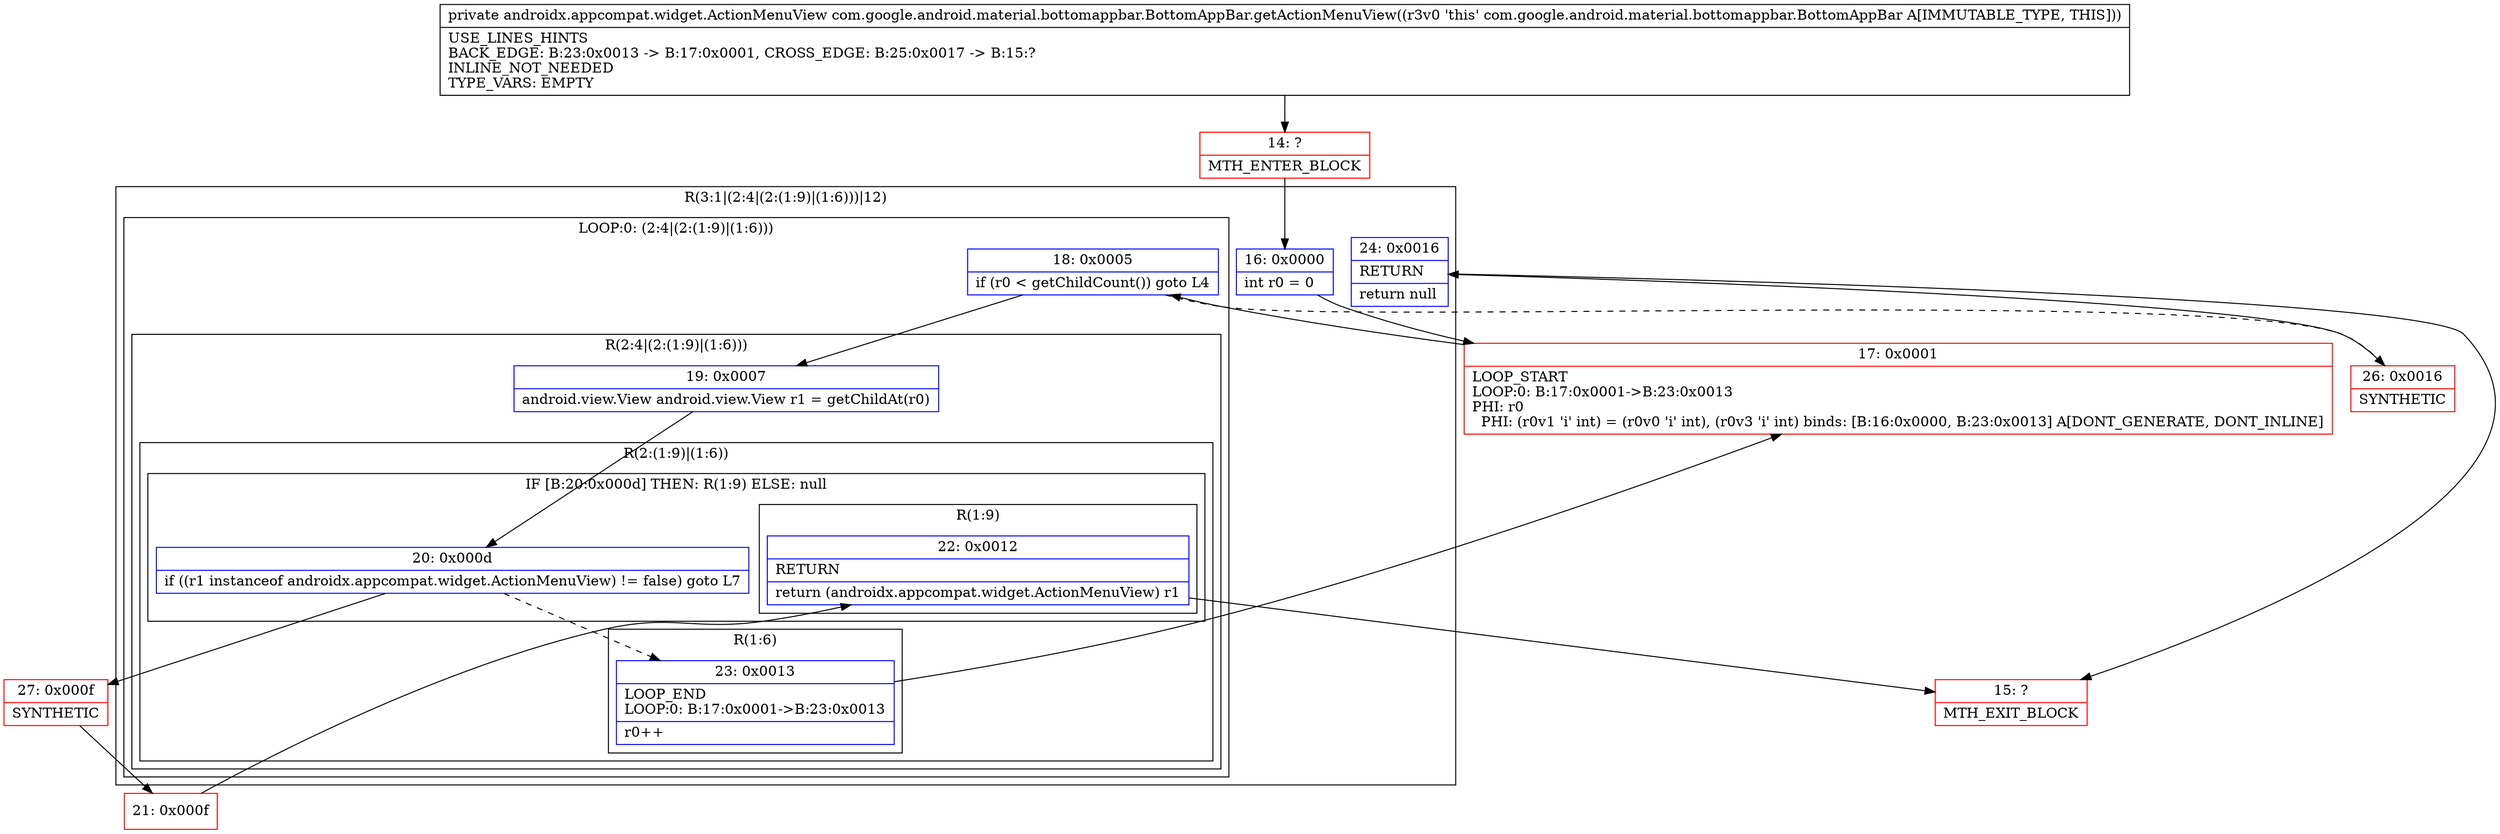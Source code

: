 digraph "CFG forcom.google.android.material.bottomappbar.BottomAppBar.getActionMenuView()Landroidx\/appcompat\/widget\/ActionMenuView;" {
subgraph cluster_Region_877425209 {
label = "R(3:1|(2:4|(2:(1:9)|(1:6)))|12)";
node [shape=record,color=blue];
Node_16 [shape=record,label="{16\:\ 0x0000|int r0 = 0\l}"];
subgraph cluster_LoopRegion_248514789 {
label = "LOOP:0: (2:4|(2:(1:9)|(1:6)))";
node [shape=record,color=blue];
Node_18 [shape=record,label="{18\:\ 0x0005|if (r0 \< getChildCount()) goto L4\l}"];
subgraph cluster_Region_215909211 {
label = "R(2:4|(2:(1:9)|(1:6)))";
node [shape=record,color=blue];
Node_19 [shape=record,label="{19\:\ 0x0007|android.view.View android.view.View r1 = getChildAt(r0)\l}"];
subgraph cluster_Region_352698416 {
label = "R(2:(1:9)|(1:6))";
node [shape=record,color=blue];
subgraph cluster_IfRegion_1532290371 {
label = "IF [B:20:0x000d] THEN: R(1:9) ELSE: null";
node [shape=record,color=blue];
Node_20 [shape=record,label="{20\:\ 0x000d|if ((r1 instanceof androidx.appcompat.widget.ActionMenuView) != false) goto L7\l}"];
subgraph cluster_Region_1431132652 {
label = "R(1:9)";
node [shape=record,color=blue];
Node_22 [shape=record,label="{22\:\ 0x0012|RETURN\l|return (androidx.appcompat.widget.ActionMenuView) r1\l}"];
}
}
subgraph cluster_Region_264306542 {
label = "R(1:6)";
node [shape=record,color=blue];
Node_23 [shape=record,label="{23\:\ 0x0013|LOOP_END\lLOOP:0: B:17:0x0001\-\>B:23:0x0013\l|r0++\l}"];
}
}
}
}
Node_24 [shape=record,label="{24\:\ 0x0016|RETURN\l|return null\l}"];
}
Node_14 [shape=record,color=red,label="{14\:\ ?|MTH_ENTER_BLOCK\l}"];
Node_17 [shape=record,color=red,label="{17\:\ 0x0001|LOOP_START\lLOOP:0: B:17:0x0001\-\>B:23:0x0013\lPHI: r0 \l  PHI: (r0v1 'i' int) = (r0v0 'i' int), (r0v3 'i' int) binds: [B:16:0x0000, B:23:0x0013] A[DONT_GENERATE, DONT_INLINE]\l}"];
Node_27 [shape=record,color=red,label="{27\:\ 0x000f|SYNTHETIC\l}"];
Node_21 [shape=record,color=red,label="{21\:\ 0x000f}"];
Node_15 [shape=record,color=red,label="{15\:\ ?|MTH_EXIT_BLOCK\l}"];
Node_26 [shape=record,color=red,label="{26\:\ 0x0016|SYNTHETIC\l}"];
MethodNode[shape=record,label="{private androidx.appcompat.widget.ActionMenuView com.google.android.material.bottomappbar.BottomAppBar.getActionMenuView((r3v0 'this' com.google.android.material.bottomappbar.BottomAppBar A[IMMUTABLE_TYPE, THIS]))  | USE_LINES_HINTS\lBACK_EDGE: B:23:0x0013 \-\> B:17:0x0001, CROSS_EDGE: B:25:0x0017 \-\> B:15:?\lINLINE_NOT_NEEDED\lTYPE_VARS: EMPTY\l}"];
MethodNode -> Node_14;Node_16 -> Node_17;
Node_18 -> Node_19;
Node_18 -> Node_26[style=dashed];
Node_19 -> Node_20;
Node_20 -> Node_23[style=dashed];
Node_20 -> Node_27;
Node_22 -> Node_15;
Node_23 -> Node_17;
Node_24 -> Node_15;
Node_14 -> Node_16;
Node_17 -> Node_18;
Node_27 -> Node_21;
Node_21 -> Node_22;
Node_26 -> Node_24;
}

